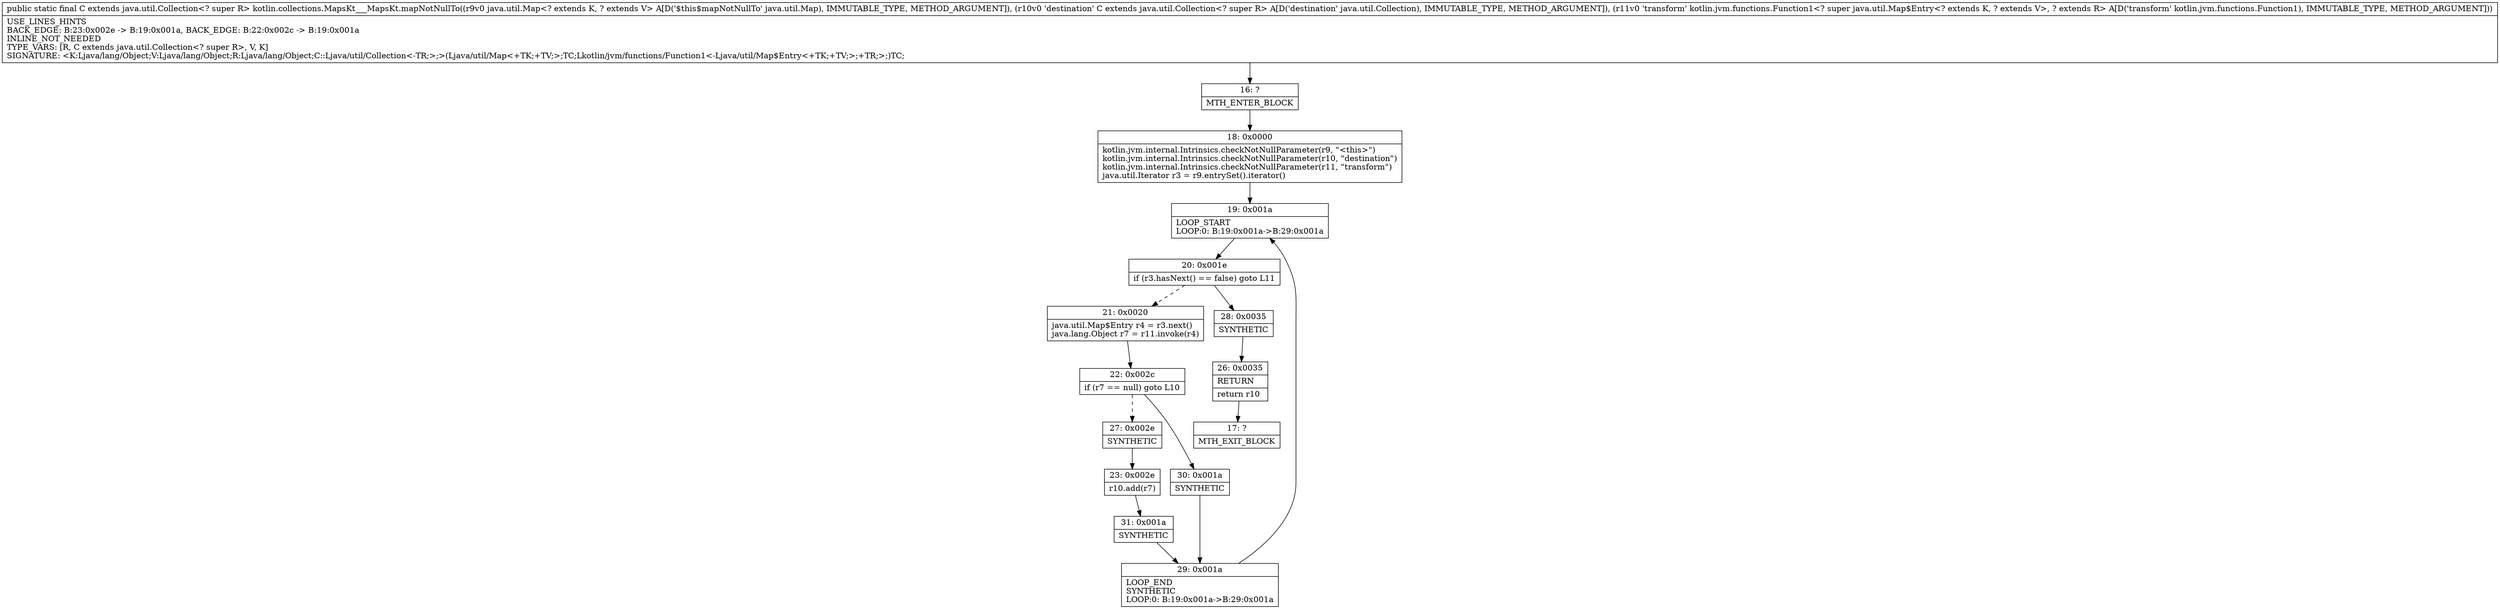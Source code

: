 digraph "CFG forkotlin.collections.MapsKt___MapsKt.mapNotNullTo(Ljava\/util\/Map;Ljava\/util\/Collection;Lkotlin\/jvm\/functions\/Function1;)Ljava\/util\/Collection;" {
Node_16 [shape=record,label="{16\:\ ?|MTH_ENTER_BLOCK\l}"];
Node_18 [shape=record,label="{18\:\ 0x0000|kotlin.jvm.internal.Intrinsics.checkNotNullParameter(r9, \"\<this\>\")\lkotlin.jvm.internal.Intrinsics.checkNotNullParameter(r10, \"destination\")\lkotlin.jvm.internal.Intrinsics.checkNotNullParameter(r11, \"transform\")\ljava.util.Iterator r3 = r9.entrySet().iterator()\l}"];
Node_19 [shape=record,label="{19\:\ 0x001a|LOOP_START\lLOOP:0: B:19:0x001a\-\>B:29:0x001a\l}"];
Node_20 [shape=record,label="{20\:\ 0x001e|if (r3.hasNext() == false) goto L11\l}"];
Node_21 [shape=record,label="{21\:\ 0x0020|java.util.Map$Entry r4 = r3.next()\ljava.lang.Object r7 = r11.invoke(r4)\l}"];
Node_22 [shape=record,label="{22\:\ 0x002c|if (r7 == null) goto L10\l}"];
Node_27 [shape=record,label="{27\:\ 0x002e|SYNTHETIC\l}"];
Node_23 [shape=record,label="{23\:\ 0x002e|r10.add(r7)\l}"];
Node_31 [shape=record,label="{31\:\ 0x001a|SYNTHETIC\l}"];
Node_29 [shape=record,label="{29\:\ 0x001a|LOOP_END\lSYNTHETIC\lLOOP:0: B:19:0x001a\-\>B:29:0x001a\l}"];
Node_30 [shape=record,label="{30\:\ 0x001a|SYNTHETIC\l}"];
Node_28 [shape=record,label="{28\:\ 0x0035|SYNTHETIC\l}"];
Node_26 [shape=record,label="{26\:\ 0x0035|RETURN\l|return r10\l}"];
Node_17 [shape=record,label="{17\:\ ?|MTH_EXIT_BLOCK\l}"];
MethodNode[shape=record,label="{public static final C extends java.util.Collection\<? super R\> kotlin.collections.MapsKt___MapsKt.mapNotNullTo((r9v0 java.util.Map\<? extends K, ? extends V\> A[D('$this$mapNotNullTo' java.util.Map), IMMUTABLE_TYPE, METHOD_ARGUMENT]), (r10v0 'destination' C extends java.util.Collection\<? super R\> A[D('destination' java.util.Collection), IMMUTABLE_TYPE, METHOD_ARGUMENT]), (r11v0 'transform' kotlin.jvm.functions.Function1\<? super java.util.Map$Entry\<? extends K, ? extends V\>, ? extends R\> A[D('transform' kotlin.jvm.functions.Function1), IMMUTABLE_TYPE, METHOD_ARGUMENT]))  | USE_LINES_HINTS\lBACK_EDGE: B:23:0x002e \-\> B:19:0x001a, BACK_EDGE: B:22:0x002c \-\> B:19:0x001a\lINLINE_NOT_NEEDED\lTYPE_VARS: [R, C extends java.util.Collection\<? super R\>, V, K]\lSIGNATURE: \<K:Ljava\/lang\/Object;V:Ljava\/lang\/Object;R:Ljava\/lang\/Object;C::Ljava\/util\/Collection\<\-TR;\>;\>(Ljava\/util\/Map\<+TK;+TV;\>;TC;Lkotlin\/jvm\/functions\/Function1\<\-Ljava\/util\/Map$Entry\<+TK;+TV;\>;+TR;\>;)TC;\l}"];
MethodNode -> Node_16;Node_16 -> Node_18;
Node_18 -> Node_19;
Node_19 -> Node_20;
Node_20 -> Node_21[style=dashed];
Node_20 -> Node_28;
Node_21 -> Node_22;
Node_22 -> Node_27[style=dashed];
Node_22 -> Node_30;
Node_27 -> Node_23;
Node_23 -> Node_31;
Node_31 -> Node_29;
Node_29 -> Node_19;
Node_30 -> Node_29;
Node_28 -> Node_26;
Node_26 -> Node_17;
}

